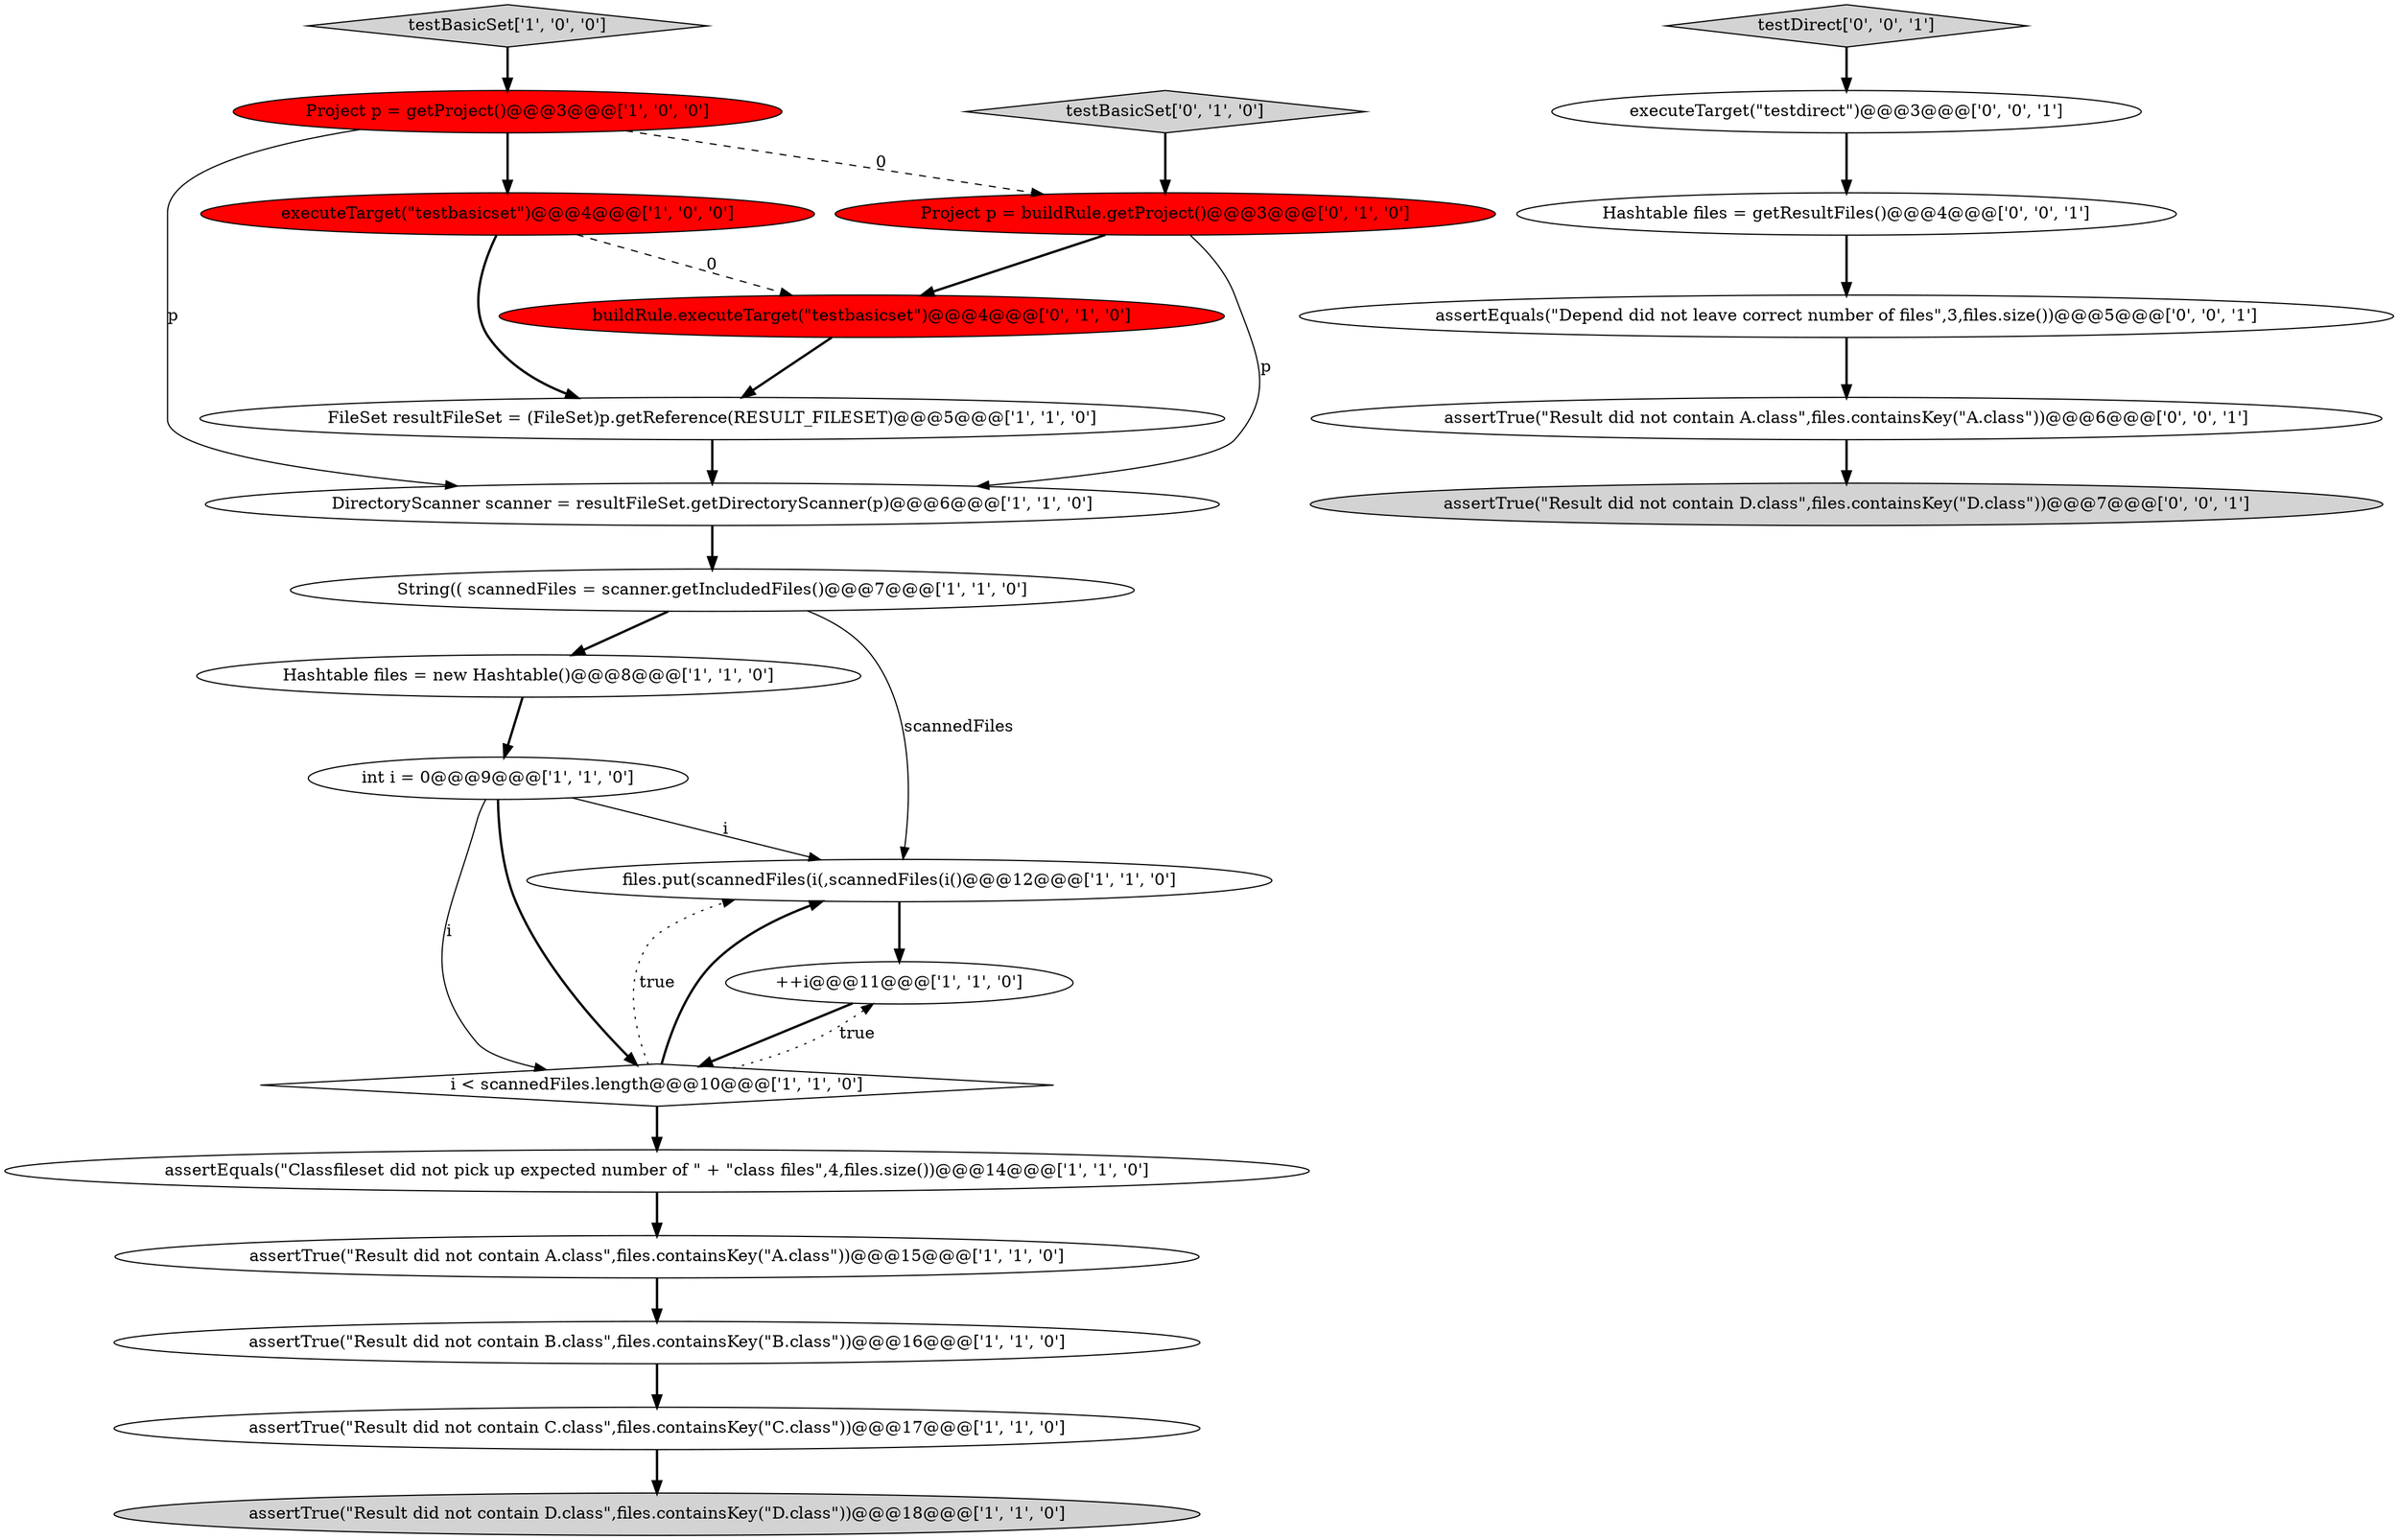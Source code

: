 digraph {
16 [style = filled, label = "testBasicSet['0', '1', '0']", fillcolor = lightgray, shape = diamond image = "AAA0AAABBB2BBB"];
2 [style = filled, label = "Project p = getProject()@@@3@@@['1', '0', '0']", fillcolor = red, shape = ellipse image = "AAA1AAABBB1BBB"];
4 [style = filled, label = "FileSet resultFileSet = (FileSet)p.getReference(RESULT_FILESET)@@@5@@@['1', '1', '0']", fillcolor = white, shape = ellipse image = "AAA0AAABBB1BBB"];
14 [style = filled, label = "String(( scannedFiles = scanner.getIncludedFiles()@@@7@@@['1', '1', '0']", fillcolor = white, shape = ellipse image = "AAA0AAABBB1BBB"];
11 [style = filled, label = "assertTrue(\"Result did not contain D.class\",files.containsKey(\"D.class\"))@@@18@@@['1', '1', '0']", fillcolor = lightgray, shape = ellipse image = "AAA0AAABBB1BBB"];
6 [style = filled, label = "files.put(scannedFiles(i(,scannedFiles(i()@@@12@@@['1', '1', '0']", fillcolor = white, shape = ellipse image = "AAA0AAABBB1BBB"];
21 [style = filled, label = "assertTrue(\"Result did not contain A.class\",files.containsKey(\"A.class\"))@@@6@@@['0', '0', '1']", fillcolor = white, shape = ellipse image = "AAA0AAABBB3BBB"];
3 [style = filled, label = "assertEquals(\"Classfileset did not pick up expected number of \" + \"class files\",4,files.size())@@@14@@@['1', '1', '0']", fillcolor = white, shape = ellipse image = "AAA0AAABBB1BBB"];
9 [style = filled, label = "int i = 0@@@9@@@['1', '1', '0']", fillcolor = white, shape = ellipse image = "AAA0AAABBB1BBB"];
23 [style = filled, label = "assertTrue(\"Result did not contain D.class\",files.containsKey(\"D.class\"))@@@7@@@['0', '0', '1']", fillcolor = lightgray, shape = ellipse image = "AAA0AAABBB3BBB"];
17 [style = filled, label = "Project p = buildRule.getProject()@@@3@@@['0', '1', '0']", fillcolor = red, shape = ellipse image = "AAA1AAABBB2BBB"];
22 [style = filled, label = "Hashtable files = getResultFiles()@@@4@@@['0', '0', '1']", fillcolor = white, shape = ellipse image = "AAA0AAABBB3BBB"];
24 [style = filled, label = "testDirect['0', '0', '1']", fillcolor = lightgray, shape = diamond image = "AAA0AAABBB3BBB"];
1 [style = filled, label = "testBasicSet['1', '0', '0']", fillcolor = lightgray, shape = diamond image = "AAA0AAABBB1BBB"];
5 [style = filled, label = "i < scannedFiles.length@@@10@@@['1', '1', '0']", fillcolor = white, shape = diamond image = "AAA0AAABBB1BBB"];
7 [style = filled, label = "executeTarget(\"testbasicset\")@@@4@@@['1', '0', '0']", fillcolor = red, shape = ellipse image = "AAA1AAABBB1BBB"];
8 [style = filled, label = "Hashtable files = new Hashtable()@@@8@@@['1', '1', '0']", fillcolor = white, shape = ellipse image = "AAA0AAABBB1BBB"];
0 [style = filled, label = "++i@@@11@@@['1', '1', '0']", fillcolor = white, shape = ellipse image = "AAA0AAABBB1BBB"];
15 [style = filled, label = "assertTrue(\"Result did not contain B.class\",files.containsKey(\"B.class\"))@@@16@@@['1', '1', '0']", fillcolor = white, shape = ellipse image = "AAA0AAABBB1BBB"];
20 [style = filled, label = "assertEquals(\"Depend did not leave correct number of files\",3,files.size())@@@5@@@['0', '0', '1']", fillcolor = white, shape = ellipse image = "AAA0AAABBB3BBB"];
12 [style = filled, label = "assertTrue(\"Result did not contain C.class\",files.containsKey(\"C.class\"))@@@17@@@['1', '1', '0']", fillcolor = white, shape = ellipse image = "AAA0AAABBB1BBB"];
18 [style = filled, label = "buildRule.executeTarget(\"testbasicset\")@@@4@@@['0', '1', '0']", fillcolor = red, shape = ellipse image = "AAA1AAABBB2BBB"];
13 [style = filled, label = "DirectoryScanner scanner = resultFileSet.getDirectoryScanner(p)@@@6@@@['1', '1', '0']", fillcolor = white, shape = ellipse image = "AAA0AAABBB1BBB"];
10 [style = filled, label = "assertTrue(\"Result did not contain A.class\",files.containsKey(\"A.class\"))@@@15@@@['1', '1', '0']", fillcolor = white, shape = ellipse image = "AAA0AAABBB1BBB"];
19 [style = filled, label = "executeTarget(\"testdirect\")@@@3@@@['0', '0', '1']", fillcolor = white, shape = ellipse image = "AAA0AAABBB3BBB"];
5->3 [style = bold, label=""];
2->13 [style = solid, label="p"];
24->19 [style = bold, label=""];
10->15 [style = bold, label=""];
7->18 [style = dashed, label="0"];
9->5 [style = solid, label="i"];
4->13 [style = bold, label=""];
12->11 [style = bold, label=""];
5->6 [style = dotted, label="true"];
6->0 [style = bold, label=""];
5->0 [style = dotted, label="true"];
7->4 [style = bold, label=""];
16->17 [style = bold, label=""];
2->17 [style = dashed, label="0"];
17->13 [style = solid, label="p"];
20->21 [style = bold, label=""];
3->10 [style = bold, label=""];
5->6 [style = bold, label=""];
18->4 [style = bold, label=""];
22->20 [style = bold, label=""];
9->6 [style = solid, label="i"];
8->9 [style = bold, label=""];
9->5 [style = bold, label=""];
14->8 [style = bold, label=""];
15->12 [style = bold, label=""];
1->2 [style = bold, label=""];
2->7 [style = bold, label=""];
19->22 [style = bold, label=""];
13->14 [style = bold, label=""];
14->6 [style = solid, label="scannedFiles"];
17->18 [style = bold, label=""];
0->5 [style = bold, label=""];
21->23 [style = bold, label=""];
}
